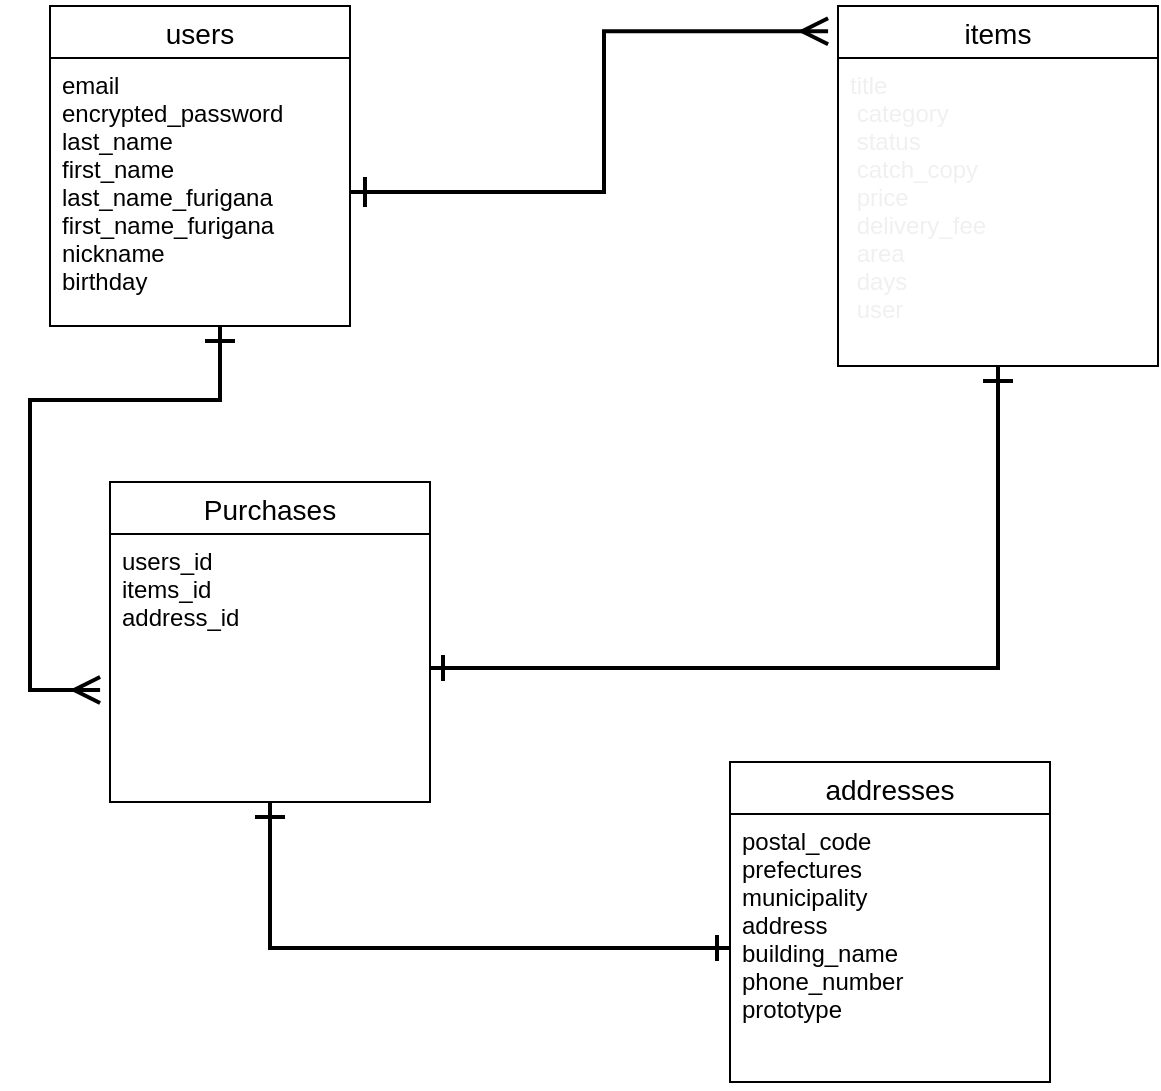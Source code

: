 <mxfile version="13.6.5">
    <diagram id="fRsR6U8kTyZX7pobr02C" name="ページ1">
        <mxGraphModel dx="1571" dy="500" grid="1" gridSize="10" guides="1" tooltips="1" connect="1" arrows="1" fold="1" page="1" pageScale="1" pageWidth="827" pageHeight="1169" math="0" shadow="0">
            <root>
                <mxCell id="0"/>
                <mxCell id="1" parent="0"/>
                <mxCell id="47" style="edgeStyle=orthogonalEdgeStyle;rounded=0;jumpSize=6;orthogonalLoop=1;jettySize=auto;html=1;entryX=-0.031;entryY=0.582;entryDx=0;entryDy=0;entryPerimeter=0;startArrow=ERone;startFill=0;startSize=12;sourcePerimeterSpacing=0;endArrow=ERmany;endFill=0;endSize=10;targetPerimeterSpacing=0;strokeWidth=2;" edge="1" parent="1" source="2" target="11">
                    <mxGeometry relative="1" as="geometry">
                        <Array as="points">
                            <mxPoint x="105" y="239"/>
                            <mxPoint x="10" y="239"/>
                            <mxPoint x="10" y="384"/>
                        </Array>
                    </mxGeometry>
                </mxCell>
                <mxCell id="49" style="edgeStyle=orthogonalEdgeStyle;rounded=0;jumpSize=6;orthogonalLoop=1;jettySize=auto;html=1;entryX=1;entryY=0.5;entryDx=0;entryDy=0;startArrow=ERone;startFill=0;startSize=12;sourcePerimeterSpacing=0;endArrow=ERone;endFill=0;endSize=10;targetPerimeterSpacing=0;strokeWidth=2;" edge="1" parent="1" source="6" target="11">
                    <mxGeometry relative="1" as="geometry"/>
                </mxCell>
                <mxCell id="50" style="edgeStyle=orthogonalEdgeStyle;rounded=0;jumpSize=6;orthogonalLoop=1;jettySize=auto;html=1;entryX=0;entryY=0.5;entryDx=0;entryDy=0;startArrow=ERone;startFill=0;startSize=12;sourcePerimeterSpacing=0;endArrow=ERone;endFill=0;endSize=10;targetPerimeterSpacing=0;strokeWidth=2;" edge="1" parent="1" source="10" target="45">
                    <mxGeometry relative="1" as="geometry"/>
                </mxCell>
                <mxCell id="10" value="Purchases" style="swimlane;fontStyle=0;childLayout=stackLayout;horizontal=1;startSize=26;horizontalStack=0;resizeParent=1;resizeParentMax=0;resizeLast=0;collapsible=1;marginBottom=0;align=center;fontSize=14;" vertex="1" parent="1">
                    <mxGeometry x="50" y="280" width="160" height="160" as="geometry"/>
                </mxCell>
                <mxCell id="11" value="users_id&#10;items_id&#10;address_id" style="text;strokeColor=none;fillColor=none;spacingLeft=4;spacingRight=4;overflow=hidden;rotatable=0;points=[[0,0.5],[1,0.5]];portConstraint=eastwest;fontSize=12;" vertex="1" parent="10">
                    <mxGeometry y="26" width="160" height="134" as="geometry"/>
                </mxCell>
                <mxCell id="44" value="addresses" style="swimlane;fontStyle=0;childLayout=stackLayout;horizontal=1;startSize=26;horizontalStack=0;resizeParent=1;resizeParentMax=0;resizeLast=0;collapsible=1;marginBottom=0;align=center;fontSize=14;" vertex="1" parent="1">
                    <mxGeometry x="360" y="420" width="160" height="160" as="geometry"/>
                </mxCell>
                <mxCell id="45" value="postal_code&#10;prefectures&#10;municipality&#10;address&#10;building_name&#10;phone_number&#10;prototype" style="text;strokeColor=none;fillColor=none;spacingLeft=4;spacingRight=4;overflow=hidden;rotatable=0;points=[[0,0.5],[1,0.5]];portConstraint=eastwest;fontSize=12;" vertex="1" parent="44">
                    <mxGeometry y="26" width="160" height="134" as="geometry"/>
                </mxCell>
                <mxCell id="2" value="users" style="swimlane;fontStyle=0;childLayout=stackLayout;horizontal=1;startSize=26;horizontalStack=0;resizeParent=1;resizeParentMax=0;resizeLast=0;collapsible=1;marginBottom=0;align=center;fontSize=14;spacingBottom=0;" vertex="1" parent="1">
                    <mxGeometry x="20" y="42" width="150" height="160" as="geometry"/>
                </mxCell>
                <mxCell id="54" value="email&#10;encrypted_password&#10;last_name&#10;first_name&#10;last_name_furigana&#10;first_name_furigana&#10;nickname&#10;birthday" style="text;strokeColor=none;fillColor=none;spacingLeft=4;spacingRight=4;overflow=hidden;rotatable=0;points=[[0,0.5],[1,0.5]];portConstraint=eastwest;fontSize=12;" vertex="1" parent="2">
                    <mxGeometry y="26" width="150" height="134" as="geometry"/>
                </mxCell>
                <mxCell id="6" value="items" style="swimlane;fontStyle=0;childLayout=stackLayout;horizontal=1;startSize=26;horizontalStack=0;resizeParent=1;resizeParentMax=0;resizeLast=0;collapsible=1;marginBottom=0;align=center;fontSize=14;" vertex="1" parent="1">
                    <mxGeometry x="414" y="42" width="160" height="180" as="geometry"/>
                </mxCell>
                <mxCell id="5" value="title         &#10; category&#10; status &#10; catch_copy&#10; price&#10; delivery_fee&#10; area&#10; days&#10; user         " style="text;strokeColor=none;fillColor=none;spacingLeft=4;spacingRight=4;overflow=hidden;rotatable=0;points=[[0,0.5],[1,0.5]];portConstraint=eastwest;fontSize=12;fontColor=#F0F0F0;" vertex="1" parent="6">
                    <mxGeometry y="26" width="160" height="154" as="geometry"/>
                </mxCell>
                <mxCell id="55" style="edgeStyle=orthogonalEdgeStyle;rounded=0;jumpSize=6;orthogonalLoop=1;jettySize=auto;html=1;exitX=1;exitY=0.5;exitDx=0;exitDy=0;entryX=-0.031;entryY=0.07;entryDx=0;entryDy=0;entryPerimeter=0;startArrow=ERone;startFill=0;startSize=12;sourcePerimeterSpacing=0;endArrow=ERmany;endFill=0;endSize=10;targetPerimeterSpacing=0;strokeWidth=2;fontColor=#F0F0F0;" edge="1" parent="1" source="54" target="6">
                    <mxGeometry relative="1" as="geometry"/>
                </mxCell>
            </root>
        </mxGraphModel>
    </diagram>
</mxfile>